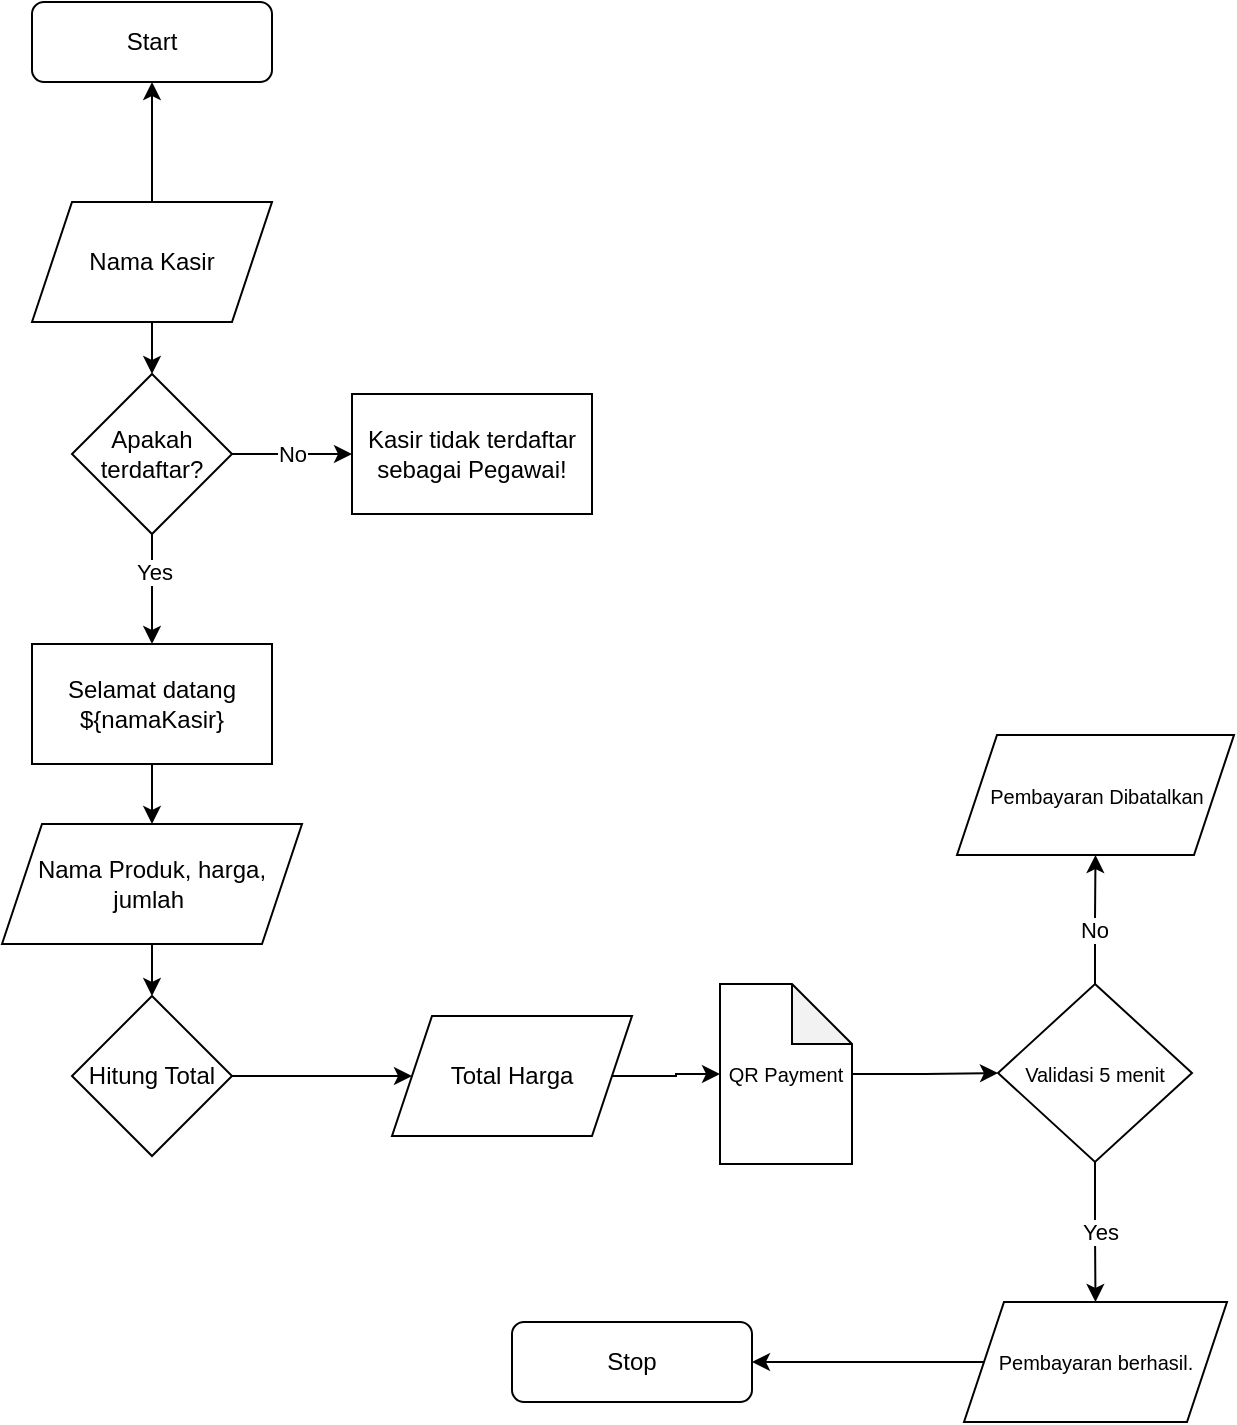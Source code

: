 <mxfile version="24.7.6">
  <diagram id="C5RBs43oDa-KdzZeNtuy" name="Page-1">
    <mxGraphModel dx="852" dy="572" grid="1" gridSize="10" guides="1" tooltips="1" connect="1" arrows="1" fold="1" page="1" pageScale="1" pageWidth="827" pageHeight="1169" math="0" shadow="0">
      <root>
        <mxCell id="WIyWlLk6GJQsqaUBKTNV-0" />
        <mxCell id="WIyWlLk6GJQsqaUBKTNV-1" parent="WIyWlLk6GJQsqaUBKTNV-0" />
        <mxCell id="WIyWlLk6GJQsqaUBKTNV-3" value="Start" style="rounded=1;whiteSpace=wrap;html=1;fontSize=12;glass=0;strokeWidth=1;shadow=0;" parent="WIyWlLk6GJQsqaUBKTNV-1" vertex="1">
          <mxGeometry x="40" y="40" width="120" height="40" as="geometry" />
        </mxCell>
        <mxCell id="WIyWlLk6GJQsqaUBKTNV-4" value="Yes" style="rounded=0;html=1;jettySize=auto;orthogonalLoop=1;fontSize=11;endArrow=block;endFill=0;endSize=8;strokeWidth=1;shadow=0;labelBackgroundColor=none;edgeStyle=orthogonalEdgeStyle;" parent="WIyWlLk6GJQsqaUBKTNV-1" source="WIyWlLk6GJQsqaUBKTNV-6" edge="1">
          <mxGeometry y="20" relative="1" as="geometry">
            <mxPoint as="offset" />
            <mxPoint x="190" y="900.0" as="targetPoint" />
          </mxGeometry>
        </mxCell>
        <mxCell id="WIyWlLk6GJQsqaUBKTNV-5" value="No" style="edgeStyle=orthogonalEdgeStyle;rounded=0;html=1;jettySize=auto;orthogonalLoop=1;fontSize=11;endArrow=block;endFill=0;endSize=8;strokeWidth=1;shadow=0;labelBackgroundColor=none;" parent="WIyWlLk6GJQsqaUBKTNV-1" source="WIyWlLk6GJQsqaUBKTNV-6" edge="1">
          <mxGeometry y="10" relative="1" as="geometry">
            <mxPoint as="offset" />
            <mxPoint x="290.0" y="820.0" as="targetPoint" />
          </mxGeometry>
        </mxCell>
        <mxCell id="WIyWlLk6GJQsqaUBKTNV-9" value="Yes" style="edgeStyle=orthogonalEdgeStyle;rounded=0;html=1;jettySize=auto;orthogonalLoop=1;fontSize=11;endArrow=block;endFill=0;endSize=8;strokeWidth=1;shadow=0;labelBackgroundColor=none;" parent="WIyWlLk6GJQsqaUBKTNV-1" target="WIyWlLk6GJQsqaUBKTNV-12" edge="1">
          <mxGeometry y="10" relative="1" as="geometry">
            <mxPoint as="offset" />
            <mxPoint x="240" y="940.0" as="sourcePoint" />
          </mxGeometry>
        </mxCell>
        <mxCell id="WIyWlLk6GJQsqaUBKTNV-11" value="Stop" style="rounded=1;whiteSpace=wrap;html=1;fontSize=12;glass=0;strokeWidth=1;shadow=0;" parent="WIyWlLk6GJQsqaUBKTNV-1" vertex="1">
          <mxGeometry x="280" y="700" width="120" height="40" as="geometry" />
        </mxCell>
        <mxCell id="VxBh7owN66tp85ekNCpT-1" value="" style="edgeStyle=orthogonalEdgeStyle;rounded=0;orthogonalLoop=1;jettySize=auto;html=1;" edge="1" parent="WIyWlLk6GJQsqaUBKTNV-1" source="VxBh7owN66tp85ekNCpT-0" target="WIyWlLk6GJQsqaUBKTNV-3">
          <mxGeometry relative="1" as="geometry" />
        </mxCell>
        <mxCell id="VxBh7owN66tp85ekNCpT-6" value="" style="edgeStyle=orthogonalEdgeStyle;rounded=0;orthogonalLoop=1;jettySize=auto;html=1;" edge="1" parent="WIyWlLk6GJQsqaUBKTNV-1" source="VxBh7owN66tp85ekNCpT-0" target="VxBh7owN66tp85ekNCpT-5">
          <mxGeometry relative="1" as="geometry" />
        </mxCell>
        <mxCell id="VxBh7owN66tp85ekNCpT-0" value="Nama Kasir" style="shape=parallelogram;perimeter=parallelogramPerimeter;whiteSpace=wrap;html=1;fixedSize=1;" vertex="1" parent="WIyWlLk6GJQsqaUBKTNV-1">
          <mxGeometry x="40" y="140" width="120" height="60" as="geometry" />
        </mxCell>
        <mxCell id="VxBh7owN66tp85ekNCpT-8" value="No" style="edgeStyle=orthogonalEdgeStyle;rounded=0;orthogonalLoop=1;jettySize=auto;html=1;" edge="1" parent="WIyWlLk6GJQsqaUBKTNV-1" source="VxBh7owN66tp85ekNCpT-5" target="VxBh7owN66tp85ekNCpT-7">
          <mxGeometry relative="1" as="geometry" />
        </mxCell>
        <mxCell id="VxBh7owN66tp85ekNCpT-18" value="" style="edgeStyle=orthogonalEdgeStyle;rounded=0;orthogonalLoop=1;jettySize=auto;html=1;" edge="1" parent="WIyWlLk6GJQsqaUBKTNV-1" source="VxBh7owN66tp85ekNCpT-5" target="VxBh7owN66tp85ekNCpT-15">
          <mxGeometry relative="1" as="geometry" />
        </mxCell>
        <mxCell id="VxBh7owN66tp85ekNCpT-19" value="Yes" style="edgeLabel;html=1;align=center;verticalAlign=middle;resizable=0;points=[];" vertex="1" connectable="0" parent="VxBh7owN66tp85ekNCpT-18">
          <mxGeometry x="-0.32" y="1" relative="1" as="geometry">
            <mxPoint as="offset" />
          </mxGeometry>
        </mxCell>
        <mxCell id="VxBh7owN66tp85ekNCpT-5" value="Apakah terdaftar?" style="rhombus;whiteSpace=wrap;html=1;" vertex="1" parent="WIyWlLk6GJQsqaUBKTNV-1">
          <mxGeometry x="60" y="226" width="80" height="80" as="geometry" />
        </mxCell>
        <mxCell id="VxBh7owN66tp85ekNCpT-7" value="Kasir tidak terdaftar sebagai Pegawai!" style="whiteSpace=wrap;html=1;" vertex="1" parent="WIyWlLk6GJQsqaUBKTNV-1">
          <mxGeometry x="200" y="236" width="120" height="60" as="geometry" />
        </mxCell>
        <mxCell id="VxBh7owN66tp85ekNCpT-21" value="" style="edgeStyle=orthogonalEdgeStyle;rounded=0;orthogonalLoop=1;jettySize=auto;html=1;" edge="1" parent="WIyWlLk6GJQsqaUBKTNV-1" source="VxBh7owN66tp85ekNCpT-15" target="VxBh7owN66tp85ekNCpT-20">
          <mxGeometry relative="1" as="geometry" />
        </mxCell>
        <mxCell id="VxBh7owN66tp85ekNCpT-15" value="Selamat datang ${namaKasir}" style="whiteSpace=wrap;html=1;" vertex="1" parent="WIyWlLk6GJQsqaUBKTNV-1">
          <mxGeometry x="40" y="361" width="120" height="60" as="geometry" />
        </mxCell>
        <mxCell id="VxBh7owN66tp85ekNCpT-27" value="" style="edgeStyle=orthogonalEdgeStyle;rounded=0;orthogonalLoop=1;jettySize=auto;html=1;" edge="1" parent="WIyWlLk6GJQsqaUBKTNV-1" source="VxBh7owN66tp85ekNCpT-20" target="VxBh7owN66tp85ekNCpT-26">
          <mxGeometry relative="1" as="geometry" />
        </mxCell>
        <mxCell id="VxBh7owN66tp85ekNCpT-20" value="Nama Produk, harga, jumlah&amp;nbsp;" style="shape=parallelogram;perimeter=parallelogramPerimeter;whiteSpace=wrap;html=1;fixedSize=1;" vertex="1" parent="WIyWlLk6GJQsqaUBKTNV-1">
          <mxGeometry x="25" y="451" width="150" height="60" as="geometry" />
        </mxCell>
        <mxCell id="VxBh7owN66tp85ekNCpT-26" value="Hitung Total" style="rhombus;whiteSpace=wrap;html=1;" vertex="1" parent="WIyWlLk6GJQsqaUBKTNV-1">
          <mxGeometry x="60" y="537" width="80" height="80" as="geometry" />
        </mxCell>
        <mxCell id="VxBh7owN66tp85ekNCpT-32" value="" style="edgeStyle=orthogonalEdgeStyle;rounded=0;orthogonalLoop=1;jettySize=auto;html=1;" edge="1" parent="WIyWlLk6GJQsqaUBKTNV-1" source="VxBh7owN66tp85ekNCpT-28" target="VxBh7owN66tp85ekNCpT-31">
          <mxGeometry relative="1" as="geometry" />
        </mxCell>
        <mxCell id="VxBh7owN66tp85ekNCpT-28" value="Total Harga" style="shape=parallelogram;perimeter=parallelogramPerimeter;whiteSpace=wrap;html=1;fixedSize=1;" vertex="1" parent="WIyWlLk6GJQsqaUBKTNV-1">
          <mxGeometry x="220" y="547" width="120" height="60" as="geometry" />
        </mxCell>
        <mxCell id="VxBh7owN66tp85ekNCpT-30" value="" style="endArrow=classic;html=1;rounded=0;exitX=1;exitY=0.5;exitDx=0;exitDy=0;entryX=0;entryY=0.5;entryDx=0;entryDy=0;" edge="1" parent="WIyWlLk6GJQsqaUBKTNV-1" source="VxBh7owN66tp85ekNCpT-26" target="VxBh7owN66tp85ekNCpT-28">
          <mxGeometry width="50" height="50" relative="1" as="geometry">
            <mxPoint x="310" y="760" as="sourcePoint" />
            <mxPoint x="360" y="710" as="targetPoint" />
          </mxGeometry>
        </mxCell>
        <mxCell id="VxBh7owN66tp85ekNCpT-35" value="" style="edgeStyle=orthogonalEdgeStyle;rounded=0;orthogonalLoop=1;jettySize=auto;html=1;" edge="1" parent="WIyWlLk6GJQsqaUBKTNV-1" source="VxBh7owN66tp85ekNCpT-31" target="VxBh7owN66tp85ekNCpT-34">
          <mxGeometry relative="1" as="geometry" />
        </mxCell>
        <mxCell id="VxBh7owN66tp85ekNCpT-31" value="QR Payment" style="shape=note;whiteSpace=wrap;html=1;backgroundOutline=1;darkOpacity=0.05;fontSize=10;" vertex="1" parent="WIyWlLk6GJQsqaUBKTNV-1">
          <mxGeometry x="384" y="531" width="66" height="90" as="geometry" />
        </mxCell>
        <mxCell id="VxBh7owN66tp85ekNCpT-39" value="" style="edgeStyle=orthogonalEdgeStyle;rounded=0;orthogonalLoop=1;jettySize=auto;html=1;" edge="1" parent="WIyWlLk6GJQsqaUBKTNV-1" source="VxBh7owN66tp85ekNCpT-34" target="VxBh7owN66tp85ekNCpT-38">
          <mxGeometry relative="1" as="geometry" />
        </mxCell>
        <mxCell id="VxBh7owN66tp85ekNCpT-40" value="No" style="edgeLabel;html=1;align=center;verticalAlign=middle;resizable=0;points=[];" vertex="1" connectable="0" parent="VxBh7owN66tp85ekNCpT-39">
          <mxGeometry x="-0.152" y="1" relative="1" as="geometry">
            <mxPoint as="offset" />
          </mxGeometry>
        </mxCell>
        <mxCell id="VxBh7owN66tp85ekNCpT-42" value="" style="edgeStyle=orthogonalEdgeStyle;rounded=0;orthogonalLoop=1;jettySize=auto;html=1;" edge="1" parent="WIyWlLk6GJQsqaUBKTNV-1" source="VxBh7owN66tp85ekNCpT-34" target="VxBh7owN66tp85ekNCpT-41">
          <mxGeometry relative="1" as="geometry" />
        </mxCell>
        <mxCell id="VxBh7owN66tp85ekNCpT-43" value="Yes" style="edgeLabel;html=1;align=center;verticalAlign=middle;resizable=0;points=[];" vertex="1" connectable="0" parent="VxBh7owN66tp85ekNCpT-42">
          <mxGeometry x="-0.02" y="2" relative="1" as="geometry">
            <mxPoint as="offset" />
          </mxGeometry>
        </mxCell>
        <mxCell id="VxBh7owN66tp85ekNCpT-34" value="Validasi 5 menit" style="rhombus;whiteSpace=wrap;html=1;fontSize=10;" vertex="1" parent="WIyWlLk6GJQsqaUBKTNV-1">
          <mxGeometry x="523" y="531" width="97" height="89" as="geometry" />
        </mxCell>
        <mxCell id="VxBh7owN66tp85ekNCpT-38" value="Pembayaran Dibatalkan" style="shape=parallelogram;perimeter=parallelogramPerimeter;whiteSpace=wrap;html=1;fixedSize=1;fontSize=10;" vertex="1" parent="WIyWlLk6GJQsqaUBKTNV-1">
          <mxGeometry x="502.5" y="406.5" width="138.5" height="60" as="geometry" />
        </mxCell>
        <mxCell id="VxBh7owN66tp85ekNCpT-41" value="Pembayaran berhasil." style="shape=parallelogram;perimeter=parallelogramPerimeter;whiteSpace=wrap;html=1;fixedSize=1;fontSize=10;" vertex="1" parent="WIyWlLk6GJQsqaUBKTNV-1">
          <mxGeometry x="506" y="690" width="131.5" height="60" as="geometry" />
        </mxCell>
        <mxCell id="VxBh7owN66tp85ekNCpT-45" value="" style="endArrow=classic;html=1;rounded=0;entryX=1;entryY=0.5;entryDx=0;entryDy=0;exitX=0;exitY=0.5;exitDx=0;exitDy=0;" edge="1" parent="WIyWlLk6GJQsqaUBKTNV-1" source="VxBh7owN66tp85ekNCpT-41" target="WIyWlLk6GJQsqaUBKTNV-11">
          <mxGeometry width="50" height="50" relative="1" as="geometry">
            <mxPoint x="450" y="790" as="sourcePoint" />
            <mxPoint x="500" y="740" as="targetPoint" />
          </mxGeometry>
        </mxCell>
      </root>
    </mxGraphModel>
  </diagram>
</mxfile>
